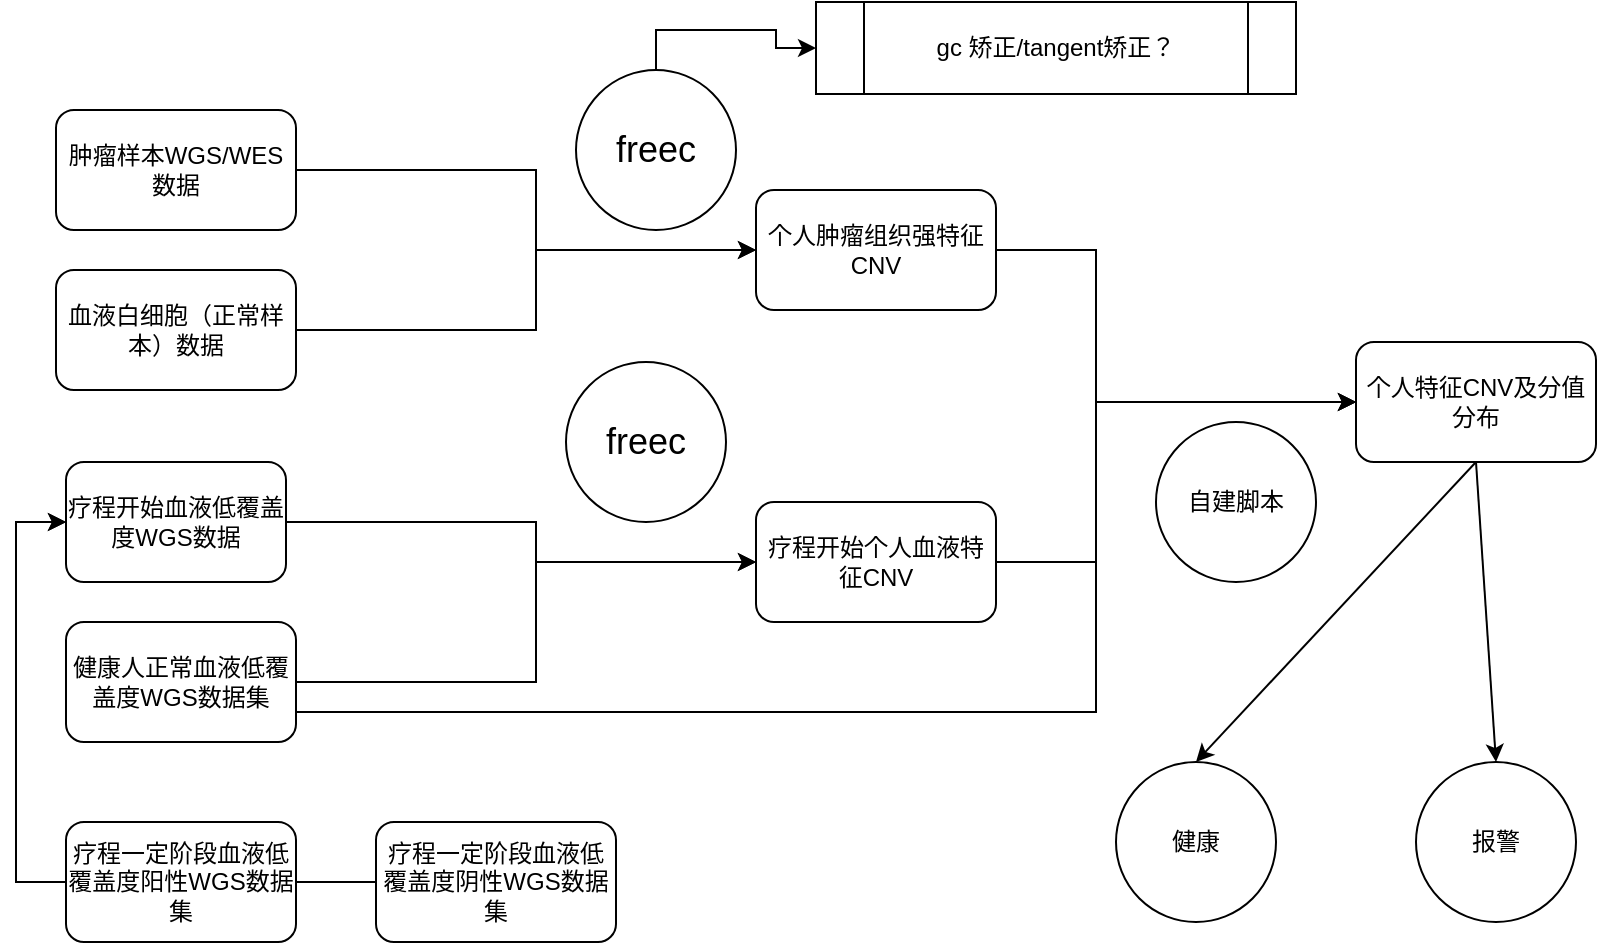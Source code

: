 <mxfile version="10.5.8" type="github"><diagram id="-2L6Y7lVJQJio7DuP1r1" name="Page-1"><mxGraphModel dx="1319" dy="756" grid="1" gridSize="10" guides="1" tooltips="1" connect="1" arrows="1" fold="1" page="1" pageScale="1" pageWidth="827" pageHeight="1169" math="0" shadow="0"><root><mxCell id="0"/><mxCell id="1" parent="0"/><mxCell id="OzE2HDWstkXU8V_nM8ZD-27" style="edgeStyle=orthogonalEdgeStyle;rounded=0;orthogonalLoop=1;jettySize=auto;html=1;exitX=0;exitY=0.5;exitDx=0;exitDy=0;entryX=0;entryY=0.5;entryDx=0;entryDy=0;" parent="1" source="OzE2HDWstkXU8V_nM8ZD-26" target="OzE2HDWstkXU8V_nM8ZD-11" edge="1"><mxGeometry relative="1" as="geometry"><Array as="points"><mxPoint x="20" y="450"/><mxPoint x="20" y="270"/></Array></mxGeometry></mxCell><mxCell id="OzE2HDWstkXU8V_nM8ZD-10" style="edgeStyle=orthogonalEdgeStyle;rounded=0;orthogonalLoop=1;jettySize=auto;html=1;exitX=0.5;exitY=0;exitDx=0;exitDy=0;entryX=0;entryY=0.5;entryDx=0;entryDy=0;" parent="1" source="OzE2HDWstkXU8V_nM8ZD-7" target="OzE2HDWstkXU8V_nM8ZD-9" edge="1"><mxGeometry relative="1" as="geometry"/></mxCell><mxCell id="OzE2HDWstkXU8V_nM8ZD-7" value="" style="ellipse;whiteSpace=wrap;html=1;aspect=fixed;" parent="1" vertex="1"><mxGeometry x="300" y="44" width="80" height="80" as="geometry"/></mxCell><mxCell id="OzE2HDWstkXU8V_nM8ZD-4" style="edgeStyle=orthogonalEdgeStyle;rounded=0;orthogonalLoop=1;jettySize=auto;html=1;exitX=1;exitY=0.5;exitDx=0;exitDy=0;" parent="1" source="OzE2HDWstkXU8V_nM8ZD-1" target="OzE2HDWstkXU8V_nM8ZD-3" edge="1"><mxGeometry relative="1" as="geometry"><Array as="points"><mxPoint x="280" y="94"/><mxPoint x="280" y="134"/></Array></mxGeometry></mxCell><mxCell id="OzE2HDWstkXU8V_nM8ZD-1" value="肿瘤样本WGS/WES数据" style="rounded=1;whiteSpace=wrap;html=1;" parent="1" vertex="1"><mxGeometry x="40" y="64" width="120" height="60" as="geometry"/></mxCell><mxCell id="OzE2HDWstkXU8V_nM8ZD-5" style="edgeStyle=orthogonalEdgeStyle;rounded=0;orthogonalLoop=1;jettySize=auto;html=1;exitX=1;exitY=0.5;exitDx=0;exitDy=0;entryX=0;entryY=0.5;entryDx=0;entryDy=0;" parent="1" source="OzE2HDWstkXU8V_nM8ZD-2" target="OzE2HDWstkXU8V_nM8ZD-3" edge="1"><mxGeometry relative="1" as="geometry"><mxPoint x="280" y="134" as="targetPoint"/><Array as="points"><mxPoint x="280" y="174"/><mxPoint x="280" y="134"/></Array></mxGeometry></mxCell><mxCell id="OzE2HDWstkXU8V_nM8ZD-2" value="血液白细胞（正常样本）数据" style="rounded=1;whiteSpace=wrap;html=1;" parent="1" vertex="1"><mxGeometry x="40" y="144" width="120" height="60" as="geometry"/></mxCell><mxCell id="OzE2HDWstkXU8V_nM8ZD-19" style="edgeStyle=orthogonalEdgeStyle;rounded=0;orthogonalLoop=1;jettySize=auto;html=1;exitX=1;exitY=0.5;exitDx=0;exitDy=0;entryX=0;entryY=0.5;entryDx=0;entryDy=0;" parent="1" source="OzE2HDWstkXU8V_nM8ZD-3" target="OzE2HDWstkXU8V_nM8ZD-16" edge="1"><mxGeometry relative="1" as="geometry"><Array as="points"><mxPoint x="560" y="134"/><mxPoint x="560" y="210"/></Array></mxGeometry></mxCell><mxCell id="OzE2HDWstkXU8V_nM8ZD-3" value="个人肿瘤组织强特征CNV" style="rounded=1;whiteSpace=wrap;html=1;" parent="1" vertex="1"><mxGeometry x="390" y="104" width="120" height="60" as="geometry"/></mxCell><mxCell id="OzE2HDWstkXU8V_nM8ZD-6" value="&lt;font style=&quot;font-size: 18px&quot;&gt;freec&lt;/font&gt;" style="text;html=1;strokeColor=none;fillColor=none;align=center;verticalAlign=middle;whiteSpace=wrap;rounded=0;" parent="1" vertex="1"><mxGeometry x="305" y="69" width="70" height="30" as="geometry"/></mxCell><mxCell id="OzE2HDWstkXU8V_nM8ZD-9" value="gc 矫正/tangent矫正？" style="shape=process;whiteSpace=wrap;html=1;backgroundOutline=1;" parent="1" vertex="1"><mxGeometry x="420" y="10" width="240" height="46" as="geometry"/></mxCell><mxCell id="OzE2HDWstkXU8V_nM8ZD-14" style="edgeStyle=orthogonalEdgeStyle;rounded=0;orthogonalLoop=1;jettySize=auto;html=1;exitX=1;exitY=0.5;exitDx=0;exitDy=0;entryX=0;entryY=0.5;entryDx=0;entryDy=0;" parent="1" source="OzE2HDWstkXU8V_nM8ZD-11" target="OzE2HDWstkXU8V_nM8ZD-13" edge="1"><mxGeometry relative="1" as="geometry"><Array as="points"><mxPoint x="280" y="270"/><mxPoint x="280" y="290"/></Array></mxGeometry></mxCell><mxCell id="OzE2HDWstkXU8V_nM8ZD-11" value="疗程开始血液低覆盖度WGS数据" style="rounded=1;whiteSpace=wrap;html=1;" parent="1" vertex="1"><mxGeometry x="45" y="240" width="110" height="60" as="geometry"/></mxCell><mxCell id="OzE2HDWstkXU8V_nM8ZD-15" style="edgeStyle=orthogonalEdgeStyle;rounded=0;orthogonalLoop=1;jettySize=auto;html=1;exitX=1;exitY=0.5;exitDx=0;exitDy=0;" parent="1" source="OzE2HDWstkXU8V_nM8ZD-12" edge="1"><mxGeometry relative="1" as="geometry"><mxPoint x="390" y="290" as="targetPoint"/><Array as="points"><mxPoint x="280" y="350"/><mxPoint x="280" y="290"/></Array></mxGeometry></mxCell><mxCell id="OzE2HDWstkXU8V_nM8ZD-21" style="edgeStyle=orthogonalEdgeStyle;rounded=0;orthogonalLoop=1;jettySize=auto;html=1;exitX=1;exitY=0.75;exitDx=0;exitDy=0;entryX=0;entryY=0.5;entryDx=0;entryDy=0;" parent="1" source="OzE2HDWstkXU8V_nM8ZD-12" target="OzE2HDWstkXU8V_nM8ZD-16" edge="1"><mxGeometry relative="1" as="geometry"><Array as="points"><mxPoint x="560" y="365"/><mxPoint x="560" y="210"/></Array></mxGeometry></mxCell><mxCell id="OzE2HDWstkXU8V_nM8ZD-12" value="健康人正常血液低覆盖度WGS数据集" style="rounded=1;whiteSpace=wrap;html=1;" parent="1" vertex="1"><mxGeometry x="45" y="320" width="115" height="60" as="geometry"/></mxCell><mxCell id="OzE2HDWstkXU8V_nM8ZD-20" style="edgeStyle=orthogonalEdgeStyle;rounded=0;orthogonalLoop=1;jettySize=auto;html=1;exitX=1;exitY=0.5;exitDx=0;exitDy=0;" parent="1" source="OzE2HDWstkXU8V_nM8ZD-13" edge="1"><mxGeometry relative="1" as="geometry"><mxPoint x="690" y="210" as="targetPoint"/><Array as="points"><mxPoint x="560" y="290"/><mxPoint x="560" y="210"/></Array></mxGeometry></mxCell><mxCell id="OzE2HDWstkXU8V_nM8ZD-13" value="疗程开始个人血液特征CNV" style="rounded=1;whiteSpace=wrap;html=1;" parent="1" vertex="1"><mxGeometry x="390" y="260" width="120" height="60" as="geometry"/></mxCell><mxCell id="OzE2HDWstkXU8V_nM8ZD-16" value="个人特征CNV及分值分布" style="rounded=1;whiteSpace=wrap;html=1;" parent="1" vertex="1"><mxGeometry x="690" y="180" width="120" height="60" as="geometry"/></mxCell><mxCell id="OzE2HDWstkXU8V_nM8ZD-17" value="" style="ellipse;whiteSpace=wrap;html=1;aspect=fixed;" parent="1" vertex="1"><mxGeometry x="295" y="190" width="80" height="80" as="geometry"/></mxCell><mxCell id="OzE2HDWstkXU8V_nM8ZD-18" value="&lt;font style=&quot;font-size: 18px&quot;&gt;freec&lt;/font&gt;" style="text;html=1;strokeColor=none;fillColor=none;align=center;verticalAlign=middle;whiteSpace=wrap;rounded=0;" parent="1" vertex="1"><mxGeometry x="300" y="215" width="70" height="30" as="geometry"/></mxCell><mxCell id="OzE2HDWstkXU8V_nM8ZD-22" value="自建脚本" style="ellipse;whiteSpace=wrap;html=1;aspect=fixed;" parent="1" vertex="1"><mxGeometry x="590" y="220" width="80" height="80" as="geometry"/></mxCell><mxCell id="OzE2HDWstkXU8V_nM8ZD-25" style="edgeStyle=orthogonalEdgeStyle;rounded=0;orthogonalLoop=1;jettySize=auto;html=1;exitX=0;exitY=0.5;exitDx=0;exitDy=0;entryX=0;entryY=0.5;entryDx=0;entryDy=0;" parent="1" source="OzE2HDWstkXU8V_nM8ZD-23" target="OzE2HDWstkXU8V_nM8ZD-11" edge="1"><mxGeometry relative="1" as="geometry"><Array as="points"><mxPoint x="20" y="450"/><mxPoint x="20" y="270"/></Array></mxGeometry></mxCell><mxCell id="OzE2HDWstkXU8V_nM8ZD-23" value="疗程一定阶段血液低覆盖度阳性WGS数据集" style="rounded=1;whiteSpace=wrap;html=1;" parent="1" vertex="1"><mxGeometry x="45" y="420" width="115" height="60" as="geometry"/></mxCell><mxCell id="OzE2HDWstkXU8V_nM8ZD-26" value="&lt;span&gt;疗程一定阶段血液低覆盖度阴性WGS数据集&lt;/span&gt;" style="rounded=1;whiteSpace=wrap;html=1;" parent="1" vertex="1"><mxGeometry x="200" y="420" width="120" height="60" as="geometry"/></mxCell><mxCell id="OzE2HDWstkXU8V_nM8ZD-31" value="健康" style="ellipse;whiteSpace=wrap;html=1;" parent="1" vertex="1"><mxGeometry x="570" y="390" width="80" height="80" as="geometry"/></mxCell><mxCell id="OzE2HDWstkXU8V_nM8ZD-32" value="报警" style="ellipse;whiteSpace=wrap;html=1;" parent="1" vertex="1"><mxGeometry x="720" y="390" width="80" height="80" as="geometry"/></mxCell><mxCell id="OzE2HDWstkXU8V_nM8ZD-35" value="" style="endArrow=classic;html=1;exitX=0.5;exitY=1;exitDx=0;exitDy=0;entryX=0.5;entryY=0;entryDx=0;entryDy=0;" parent="1" source="OzE2HDWstkXU8V_nM8ZD-16" target="OzE2HDWstkXU8V_nM8ZD-31" edge="1"><mxGeometry width="50" height="50" relative="1" as="geometry"><mxPoint x="10" y="550" as="sourcePoint"/><mxPoint x="60" y="500" as="targetPoint"/></mxGeometry></mxCell><mxCell id="OzE2HDWstkXU8V_nM8ZD-36" value="" style="endArrow=classic;html=1;exitX=0.5;exitY=1;exitDx=0;exitDy=0;entryX=0.5;entryY=0;entryDx=0;entryDy=0;" parent="1" source="OzE2HDWstkXU8V_nM8ZD-16" target="OzE2HDWstkXU8V_nM8ZD-32" edge="1"><mxGeometry width="50" height="50" relative="1" as="geometry"><mxPoint x="10" y="550" as="sourcePoint"/><mxPoint x="60" y="500" as="targetPoint"/></mxGeometry></mxCell></root></mxGraphModel></diagram></mxfile>